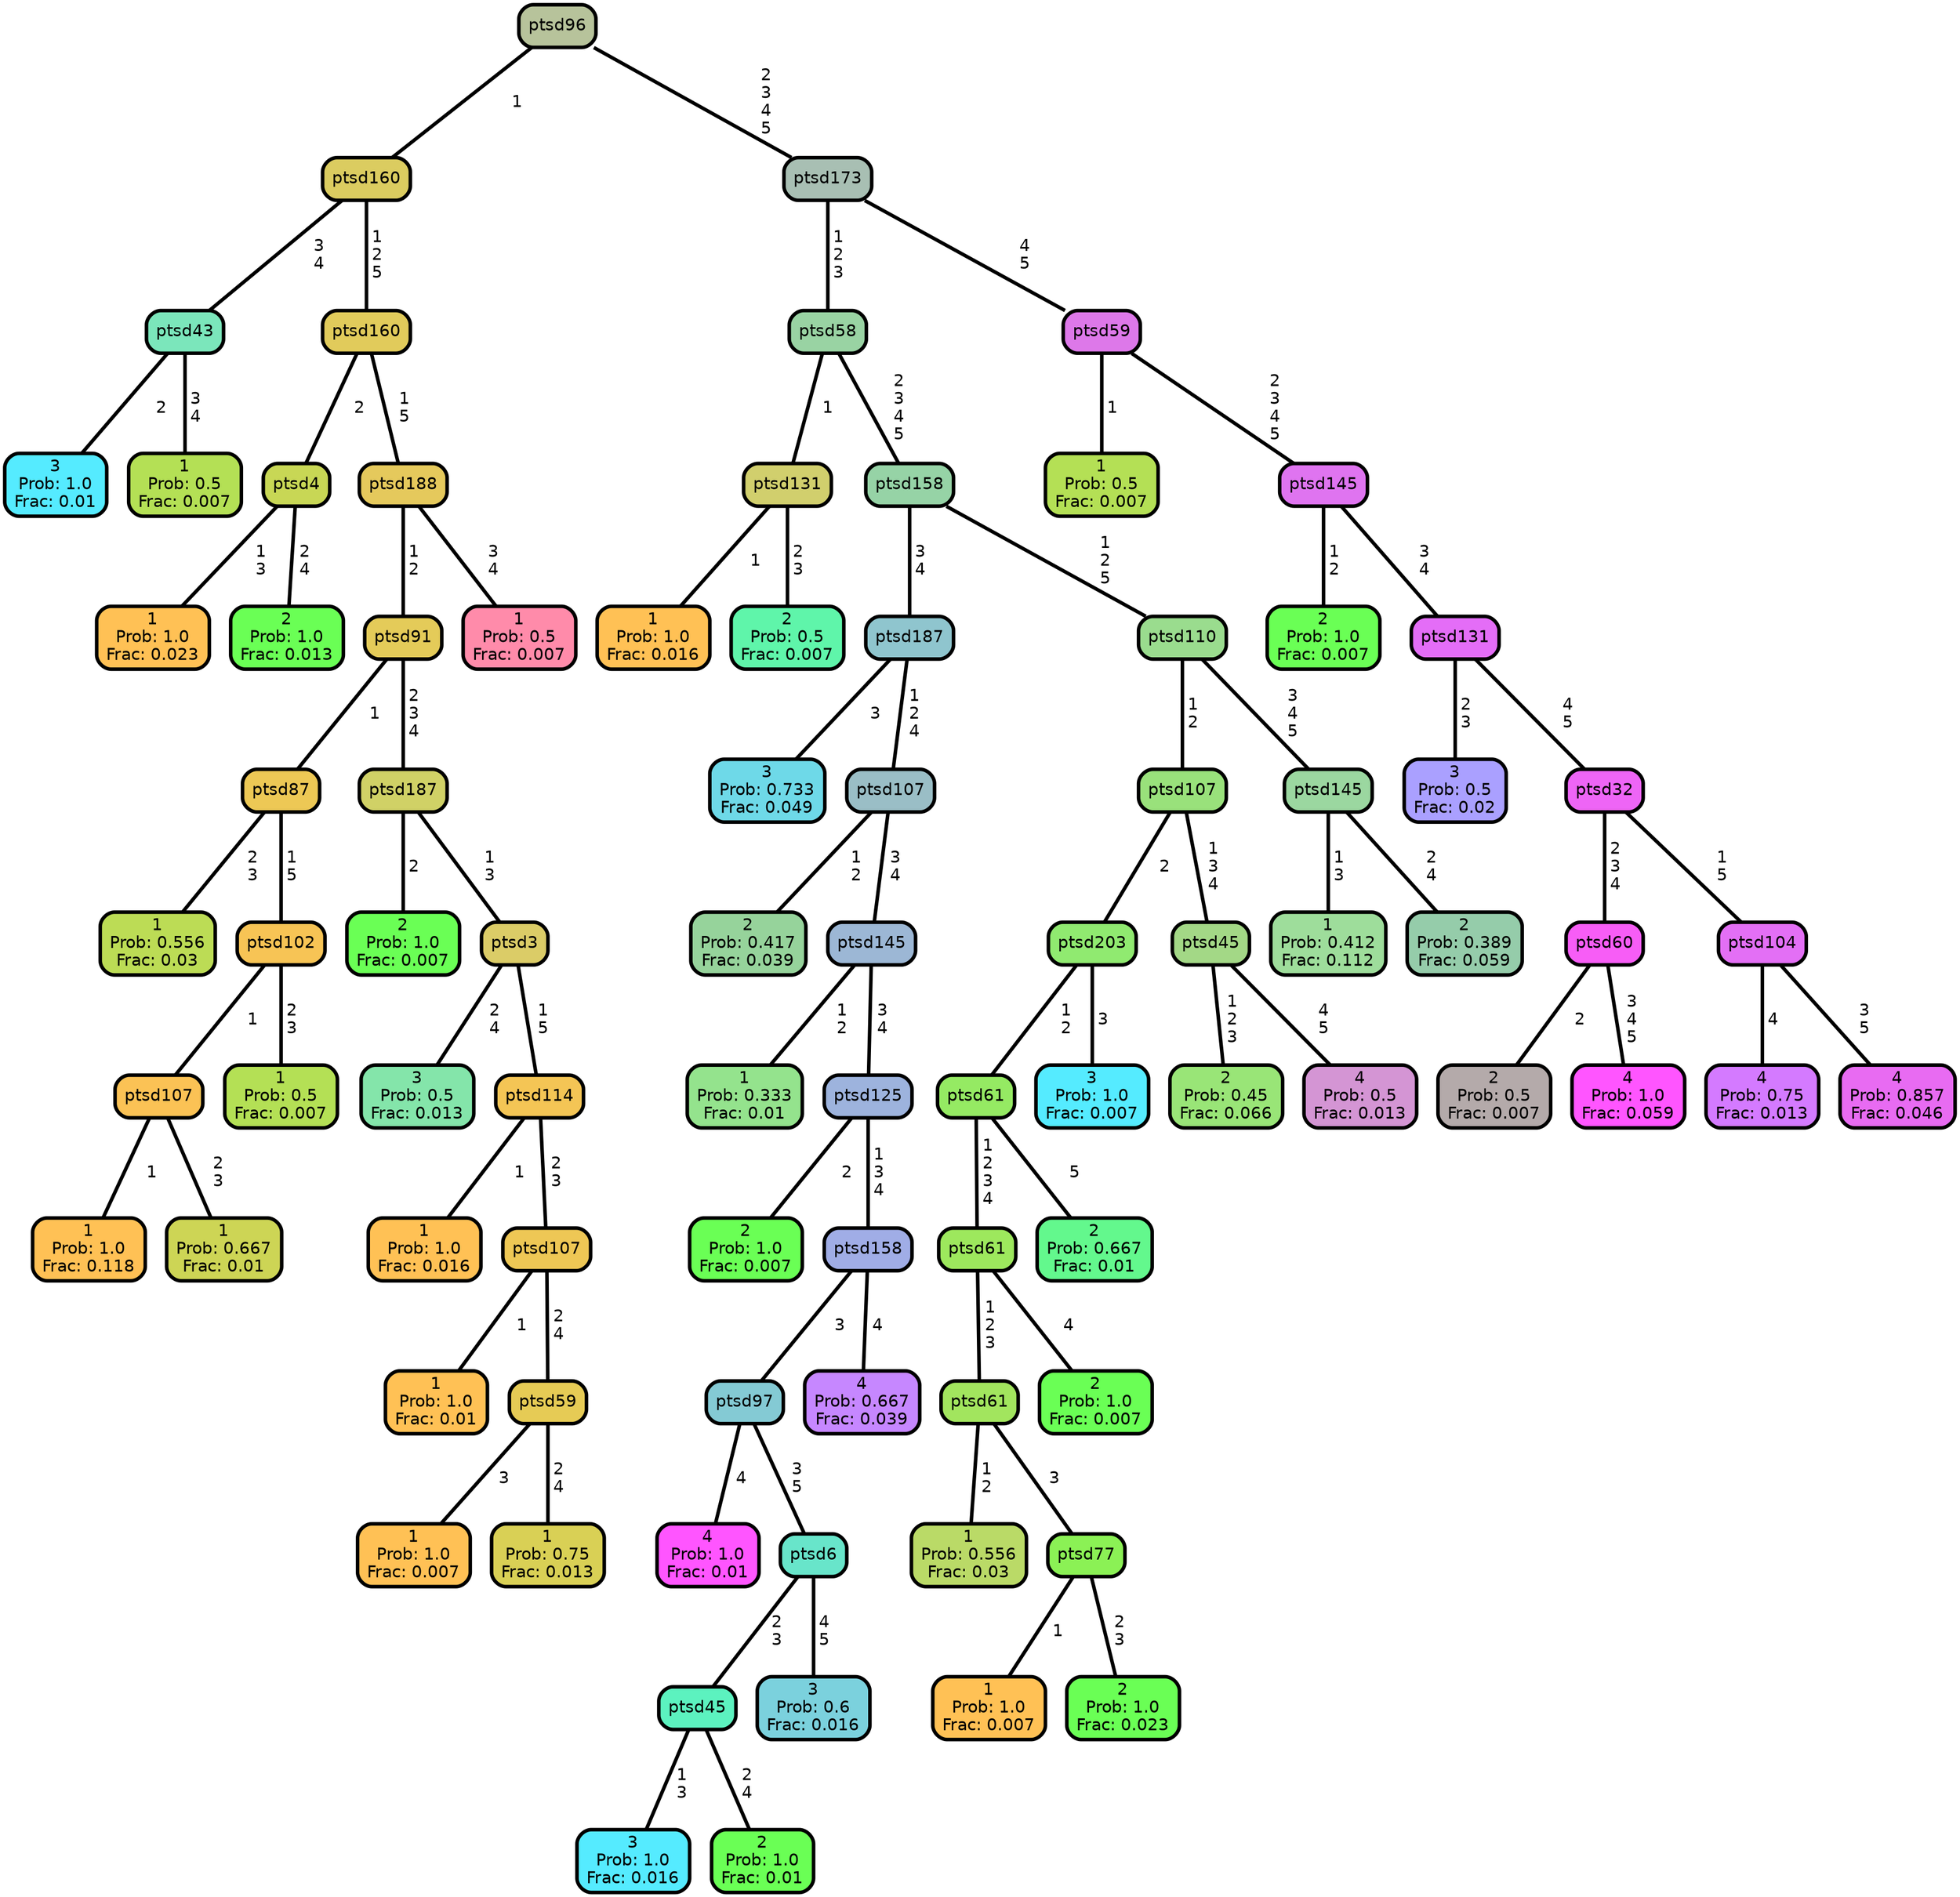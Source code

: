 graph Tree {
node [shape=box, style="filled, rounded",color="black",penwidth="3",fontcolor="black",                 fontname=helvetica] ;
graph [ranksep="0 equally", splines=straight,                 bgcolor=transparent, dpi=60] ;
edge [fontname=helvetica, color=black] ;
0 [label="3
Prob: 1.0
Frac: 0.01", fillcolor="#55ebff"] ;
1 [label="ptsd43",href=".//ptsd43.svg", fillcolor="#7be6bb"] ;
2 [label="1
Prob: 0.5
Frac: 0.007", fillcolor="#b4e055"] ;
3 [label="ptsd160",href=".//ptsd160.svg", fillcolor="#dbcc60"] ;
4 [label="1
Prob: 1.0
Frac: 0.023", fillcolor="#ffc155"] ;
5 [label="ptsd4",href=".//ptsd4.svg", fillcolor="#c8d755"] ;
6 [label="2
Prob: 1.0
Frac: 0.013", fillcolor="#6aff55"] ;
7 [label="ptsd160",href=".//ptsd160.svg", fillcolor="#e1cb5b"] ;
8 [label="1
Prob: 0.556
Frac: 0.03", fillcolor="#bcdc55"] ;
9 [label="ptsd87",href=".//ptsd87.svg", fillcolor="#edc855"] ;
10 [label="1
Prob: 1.0
Frac: 0.118", fillcolor="#ffc155"] ;
11 [label="ptsd107",href=".//ptsd107.svg", fillcolor="#fbc255"] ;
12 [label="1
Prob: 0.667
Frac: 0.01", fillcolor="#cdd555"] ;
13 [label="ptsd102",href=".//ptsd102.svg", fillcolor="#f7c455"] ;
14 [label="1
Prob: 0.5
Frac: 0.007", fillcolor="#b4e055"] ;
15 [label="ptsd91",href=".//ptsd91.svg", fillcolor="#e4cb59"] ;
16 [label="2
Prob: 1.0
Frac: 0.007", fillcolor="#6aff55"] ;
17 [label="ptsd187",href=".//ptsd187.svg", fillcolor="#d0d166"] ;
18 [label="3
Prob: 0.5
Frac: 0.013", fillcolor="#84e5aa"] ;
19 [label="ptsd3",href=".//ptsd3.svg", fillcolor="#dbcc67"] ;
20 [label="1
Prob: 1.0
Frac: 0.016", fillcolor="#ffc155"] ;
21 [label="ptsd114",href=".//ptsd114.svg", fillcolor="#f4c555"] ;
22 [label="1
Prob: 1.0
Frac: 0.01", fillcolor="#ffc155"] ;
23 [label="ptsd107",href=".//ptsd107.svg", fillcolor="#eec755"] ;
24 [label="1
Prob: 1.0
Frac: 0.007", fillcolor="#ffc155"] ;
25 [label="ptsd59",href=".//ptsd59.svg", fillcolor="#e6cb55"] ;
26 [label="1
Prob: 0.75
Frac: 0.013", fillcolor="#d9d055"] ;
27 [label="ptsd188",href=".//ptsd188.svg", fillcolor="#e5c95c"] ;
28 [label="1
Prob: 0.5
Frac: 0.007", fillcolor="#ff8baa"] ;
29 [label="ptsd96",href=".//ptsd96.svg", fillcolor="#b7c39b"] ;
30 [label="1
Prob: 1.0
Frac: 0.016", fillcolor="#ffc155"] ;
31 [label="ptsd131",href=".//ptsd131.svg", fillcolor="#d1cf6d"] ;
32 [label="2
Prob: 0.5
Frac: 0.007", fillcolor="#5ff5aa"] ;
33 [label="ptsd58",href=".//ptsd58.svg", fillcolor="#99d3a3"] ;
34 [label="3
Prob: 0.733
Frac: 0.049", fillcolor="#6ed9e8"] ;
35 [label="ptsd187",href=".//ptsd187.svg", fillcolor="#8fc5ce"] ;
36 [label="2
Prob: 0.417
Frac: 0.039", fillcolor="#96d39b"] ;
37 [label="ptsd107",href=".//ptsd107.svg", fillcolor="#9abec6"] ;
38 [label="1
Prob: 0.333
Frac: 0.01", fillcolor="#94e38d"] ;
39 [label="ptsd145",href=".//ptsd145.svg", fillcolor="#9cb7d5"] ;
40 [label="2
Prob: 1.0
Frac: 0.007", fillcolor="#6aff55"] ;
41 [label="ptsd125",href=".//ptsd125.svg", fillcolor="#9db3dd"] ;
42 [label="4
Prob: 1.0
Frac: 0.01", fillcolor="#ff55ff"] ;
43 [label="ptsd97",href=".//ptsd97.svg", fillcolor="#84cad4"] ;
44 [label="3
Prob: 1.0
Frac: 0.016", fillcolor="#55ebff"] ;
45 [label="ptsd45",href=".//ptsd45.svg", fillcolor="#5cf2bf"] ;
46 [label="2
Prob: 1.0
Frac: 0.01", fillcolor="#6aff55"] ;
47 [label="ptsd6",href=".//ptsd6.svg", fillcolor="#68e5ca"] ;
48 [label="3
Prob: 0.6
Frac: 0.016", fillcolor="#7bd1dd"] ;
49 [label="ptsd158",href=".//ptsd158.svg", fillcolor="#a0ade6"] ;
50 [label="4
Prob: 0.667
Frac: 0.039", fillcolor="#c687ff"] ;
51 [label="ptsd158",href=".//ptsd158.svg", fillcolor="#96d3a6"] ;
52 [label="1
Prob: 0.556
Frac: 0.03", fillcolor="#bada67"] ;
53 [label="ptsd61",href=".//ptsd61.svg", fillcolor="#a2e55e"] ;
54 [label="1
Prob: 1.0
Frac: 0.007", fillcolor="#ffc155"] ;
55 [label="ptsd77",href=".//ptsd77.svg", fillcolor="#8bf155"] ;
56 [label="2
Prob: 1.0
Frac: 0.023", fillcolor="#6aff55"] ;
57 [label="ptsd61",href=".//ptsd61.svg", fillcolor="#9de85d"] ;
58 [label="2
Prob: 1.0
Frac: 0.007", fillcolor="#6aff55"] ;
59 [label="ptsd61",href=".//ptsd61.svg", fillcolor="#95ea63"] ;
60 [label="2
Prob: 0.667
Frac: 0.01", fillcolor="#63f88d"] ;
61 [label="ptsd203",href=".//ptsd203.svg", fillcolor="#90ea70"] ;
62 [label="3
Prob: 1.0
Frac: 0.007", fillcolor="#55ebff"] ;
63 [label="ptsd107",href=".//ptsd107.svg", fillcolor="#99e17b"] ;
64 [label="2
Prob: 0.45
Frac: 0.066", fillcolor="#99e577"] ;
65 [label="ptsd45",href=".//ptsd45.svg", fillcolor="#a3d886"] ;
66 [label="4
Prob: 0.5
Frac: 0.013", fillcolor="#d495d4"] ;
67 [label="ptsd110",href=".//ptsd110.svg", fillcolor="#9adc8e"] ;
68 [label="1
Prob: 0.412
Frac: 0.112", fillcolor="#9edd9b"] ;
69 [label="ptsd145",href=".//ptsd145.svg", fillcolor="#9bd7a0"] ;
70 [label="2
Prob: 0.389
Frac: 0.059", fillcolor="#95ccaa"] ;
71 [label="ptsd173",href=".//ptsd173.svg", fillcolor="#a8bfb3"] ;
72 [label="1
Prob: 0.5
Frac: 0.007", fillcolor="#b4e055"] ;
73 [label="ptsd59",href=".//ptsd59.svg", fillcolor="#dd78e9"] ;
74 [label="2
Prob: 1.0
Frac: 0.007", fillcolor="#6aff55"] ;
75 [label="ptsd145",href=".//ptsd145.svg", fillcolor="#df74f0"] ;
76 [label="3
Prob: 0.5
Frac: 0.02", fillcolor="#aaa0ff"] ;
77 [label="ptsd131",href=".//ptsd131.svg", fillcolor="#e46df7"] ;
78 [label="2
Prob: 0.5
Frac: 0.007", fillcolor="#b4aaaa"] ;
79 [label="ptsd60",href=".//ptsd60.svg", fillcolor="#f75df6"] ;
80 [label="4
Prob: 1.0
Frac: 0.059", fillcolor="#ff55ff"] ;
81 [label="ptsd32",href=".//ptsd32.svg", fillcolor="#ee65f6"] ;
82 [label="4
Prob: 0.75
Frac: 0.013", fillcolor="#d47aff"] ;
83 [label="ptsd104",href=".//ptsd104.svg", fillcolor="#e36ff5"] ;
84 [label="4
Prob: 0.857
Frac: 0.046", fillcolor="#e86bf2"] ;
1 -- 0 [label=" 2",penwidth=3] ;
1 -- 2 [label=" 3\n 4",penwidth=3] ;
3 -- 1 [label=" 3\n 4",penwidth=3] ;
3 -- 7 [label=" 1\n 2\n 5",penwidth=3] ;
5 -- 4 [label=" 1\n 3",penwidth=3] ;
5 -- 6 [label=" 2\n 4",penwidth=3] ;
7 -- 5 [label=" 2",penwidth=3] ;
7 -- 27 [label=" 1\n 5",penwidth=3] ;
9 -- 8 [label=" 2\n 3",penwidth=3] ;
9 -- 13 [label=" 1\n 5",penwidth=3] ;
11 -- 10 [label=" 1",penwidth=3] ;
11 -- 12 [label=" 2\n 3",penwidth=3] ;
13 -- 11 [label=" 1",penwidth=3] ;
13 -- 14 [label=" 2\n 3",penwidth=3] ;
15 -- 9 [label=" 1",penwidth=3] ;
15 -- 17 [label=" 2\n 3\n 4",penwidth=3] ;
17 -- 16 [label=" 2",penwidth=3] ;
17 -- 19 [label=" 1\n 3",penwidth=3] ;
19 -- 18 [label=" 2\n 4",penwidth=3] ;
19 -- 21 [label=" 1\n 5",penwidth=3] ;
21 -- 20 [label=" 1",penwidth=3] ;
21 -- 23 [label=" 2\n 3",penwidth=3] ;
23 -- 22 [label=" 1",penwidth=3] ;
23 -- 25 [label=" 2\n 4",penwidth=3] ;
25 -- 24 [label=" 3",penwidth=3] ;
25 -- 26 [label=" 2\n 4",penwidth=3] ;
27 -- 15 [label=" 1\n 2",penwidth=3] ;
27 -- 28 [label=" 3\n 4",penwidth=3] ;
29 -- 3 [label=" 1",penwidth=3] ;
29 -- 71 [label=" 2\n 3\n 4\n 5",penwidth=3] ;
31 -- 30 [label=" 1",penwidth=3] ;
31 -- 32 [label=" 2\n 3",penwidth=3] ;
33 -- 31 [label=" 1",penwidth=3] ;
33 -- 51 [label=" 2\n 3\n 4\n 5",penwidth=3] ;
35 -- 34 [label=" 3",penwidth=3] ;
35 -- 37 [label=" 1\n 2\n 4",penwidth=3] ;
37 -- 36 [label=" 1\n 2",penwidth=3] ;
37 -- 39 [label=" 3\n 4",penwidth=3] ;
39 -- 38 [label=" 1\n 2",penwidth=3] ;
39 -- 41 [label=" 3\n 4",penwidth=3] ;
41 -- 40 [label=" 2",penwidth=3] ;
41 -- 49 [label=" 1\n 3\n 4",penwidth=3] ;
43 -- 42 [label=" 4",penwidth=3] ;
43 -- 47 [label=" 3\n 5",penwidth=3] ;
45 -- 44 [label=" 1\n 3",penwidth=3] ;
45 -- 46 [label=" 2\n 4",penwidth=3] ;
47 -- 45 [label=" 2\n 3",penwidth=3] ;
47 -- 48 [label=" 4\n 5",penwidth=3] ;
49 -- 43 [label=" 3",penwidth=3] ;
49 -- 50 [label=" 4",penwidth=3] ;
51 -- 35 [label=" 3\n 4",penwidth=3] ;
51 -- 67 [label=" 1\n 2\n 5",penwidth=3] ;
53 -- 52 [label=" 1\n 2",penwidth=3] ;
53 -- 55 [label=" 3",penwidth=3] ;
55 -- 54 [label=" 1",penwidth=3] ;
55 -- 56 [label=" 2\n 3",penwidth=3] ;
57 -- 53 [label=" 1\n 2\n 3",penwidth=3] ;
57 -- 58 [label=" 4",penwidth=3] ;
59 -- 57 [label=" 1\n 2\n 3\n 4",penwidth=3] ;
59 -- 60 [label=" 5",penwidth=3] ;
61 -- 59 [label=" 1\n 2",penwidth=3] ;
61 -- 62 [label=" 3",penwidth=3] ;
63 -- 61 [label=" 2",penwidth=3] ;
63 -- 65 [label=" 1\n 3\n 4",penwidth=3] ;
65 -- 64 [label=" 1\n 2\n 3",penwidth=3] ;
65 -- 66 [label=" 4\n 5",penwidth=3] ;
67 -- 63 [label=" 1\n 2",penwidth=3] ;
67 -- 69 [label=" 3\n 4\n 5",penwidth=3] ;
69 -- 68 [label=" 1\n 3",penwidth=3] ;
69 -- 70 [label=" 2\n 4",penwidth=3] ;
71 -- 33 [label=" 1\n 2\n 3",penwidth=3] ;
71 -- 73 [label=" 4\n 5",penwidth=3] ;
73 -- 72 [label=" 1",penwidth=3] ;
73 -- 75 [label=" 2\n 3\n 4\n 5",penwidth=3] ;
75 -- 74 [label=" 1\n 2",penwidth=3] ;
75 -- 77 [label=" 3\n 4",penwidth=3] ;
77 -- 76 [label=" 2\n 3",penwidth=3] ;
77 -- 81 [label=" 4\n 5",penwidth=3] ;
79 -- 78 [label=" 2",penwidth=3] ;
79 -- 80 [label=" 3\n 4\n 5",penwidth=3] ;
81 -- 79 [label=" 2\n 3\n 4",penwidth=3] ;
81 -- 83 [label=" 1\n 5",penwidth=3] ;
83 -- 82 [label=" 4",penwidth=3] ;
83 -- 84 [label=" 3\n 5",penwidth=3] ;
{rank = same;}}
